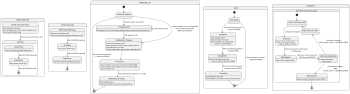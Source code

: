 @startuml
scale 350 width

state START_VACUUM {

    state startset as "START_VACUUM Setup" {
        startset : Close decanter vent valve
        startset : Close scrubber vent control valve in Manual at 0%
        startset : Close vacuum bypass valve
    }

        startset--> StartVac : Wait unit valve interlocks reset

    state StartVac {
        StartPump : Start the condensate diaphragm pump
        StartSteam : Open steam valve to jets

        StartPump --> StartSteam : Wait 30 (TP001) seconds
        StartSteam --> [*] : Wait 30 (TP002) seconds
    }
}

state STOP_VACUUM {
    state stopset as "STOP_VACUUM Setup" {
        stopset : Close vacuum bypass valve
        stopset : Close the vacuum control valve in Manual at 0%
    }

    stopset --> CloseJets : Wait 20 (TP003) seconds

    CloseJets : Close steam valve to jets

    CloseJets --> StopPump : Wait 30 (TP001) seconds

    StopPump : Stop the condensate diaphragm pump

    StopPump --> [*]
}


state PRESSURE_UP {

    [*] --> PressureCheckUp

    PressureCheckUp --> [*] : Current reactor pressure \n>= set point (OP001)
    PressureCheckUp --> PromptVacOff : Vacuum system is running
    PressureCheckUp --> upset : Vacuum system is not running AND \nCurrent reactor pressure \n< set point (OP001)

    PromptVacOff : ACK operator to "Turn off vacuum system before continuing with Pressure Up"

    PromptVacOff --> upset : ACK response: YES

    PromptVacOff --> PromptVacOff : ACK response: NO

    state upset as "PRESSURE_UP Setup" {
        upset : Close vacuum bypass valve
        upset : Close the vacuum control valve in Manual at 0%
        upset : Close decanter vent valve
        upset : Close scrubber vent control valve in Manual at 0%
    }

    upset --> Pressurize

    state Pressurize {
        Pressurize : Open nitrogen control valve in manual at 30% (TP004)
        Pressurize : Set the nitrogen control valve in Auto at 2 scfm (TP005)
        Pressurize : Open nitrogen valve
    }

    Pressurize --> upend : Wait until reactor pressure is > Target

    state upend as "PRESSURE_UP Finish" {
        upend : Close nitrogen valve
        upend : Close the nitrogen control valve in Manual at 0%
    }

    upend --> [*]
}

state VENT {
    [*] --> VentCheck

    VentCheck --> SetValves : Current reactor pressure > \nset point (OP002)
    VentCheck --> [*] : Current reactor pressure <= \nset point (OP002)

    state SetValves {
        SetValves: Close nitrogen valve
        SetValves: Open decanter vent valve
        SetValves: Open scrubber vent control valve \n\tin Manual at 50% (TP006)
    }

    SetValves --> RampVent : Wait unit reactor pressure < \n10 psig (TP007)

    RampVent : Ramp the scrubber vent valve \n\topen to 100% at 10%/min (TP008)

    RampVent --> CloseVent : Wait until reactor pressure < \ntarget set point (OP002)

    CloseVent : Close decanter vent valve
    CloseVent : Close scrubber vent control valve in Manual at 0%

    CloseVent --> [*]

}

state DEAERATE {

    state cycle as "Dearation Command Cycle" {
        [*] --> START_VACUUM_CMD

        RampVac : Ramp vacuum control valve \n\topen to 100% at 10%/min

        RampVac --> OpenBypass : Wait until vacuum control valve \nis 100% open

        OpenBypass : Open vacuum bypass valve

        OpenBypass -right-> STOP_VACUUM_CMD : Wait until reactor pressure \n< 100 mmHg (OP004)

        STOP_VACUUM_CMD -down-> ReportCycles : Command complete \nAND\n number cycle >= specified (OP003)

        PRESSURE_UP_CMD -left-> START_VACUUM_CMD : Command complete

        START_VACUUM_CMD --> RampVac : Command complete

        STOP_VACUUM_CMD : Increment dearation \n\tcycle counter

        STOP_VACUUM_CMD -up-> PRESSURE_UP_CMD : Command complete \nAND number cycles < specified (OP003)
    }

    state ReportCycles {
        ReportCycles : Report number of dearation cycles (RP001)
    }
    ReportCycles --> [*]


}

@enduml